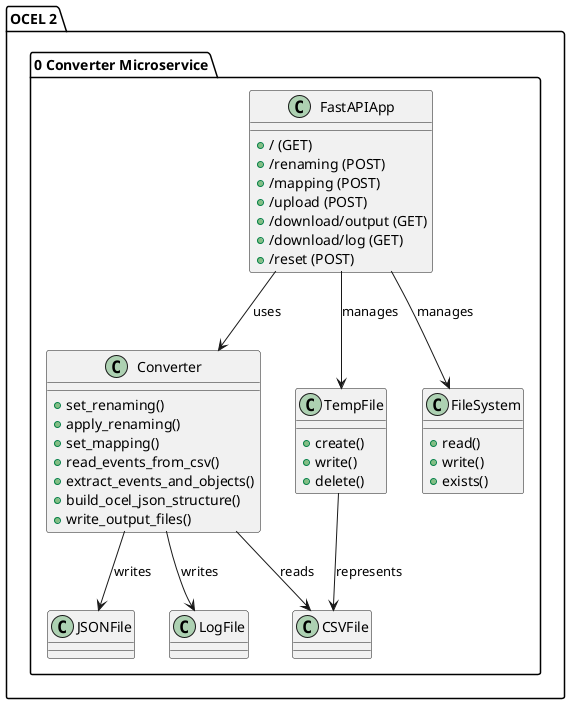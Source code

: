 @startuml

package "OCEL 2.0 Converter Microservice" {

    Class FastAPIApp {
        + / (GET)
        + /renaming (POST)
        + /mapping (POST)
        + /upload (POST)
        + /download/output (GET)
        + /download/log (GET)
        + /reset (POST)
    }

    Class Converter {
        + set_renaming()
        + apply_renaming()
        + set_mapping()
        + read_events_from_csv()
        + extract_events_and_objects()
        + build_ocel_json_structure()
        + write_output_files()
    }

    Class TempFile {
        + create()
        + write()
        + delete()
    }

    Class FileSystem {
        + read()
        + write()
        + exists()
    }

    Class CSVFile
    Class JSONFile
    Class LogFile

    FastAPIApp --> Converter : uses
    Converter --> CSVFile : reads
    Converter --> JSONFile : writes
    Converter --> LogFile : writes
    FastAPIApp --> TempFile : manages
    FastAPIApp --> FileSystem : manages
    TempFile --> CSVFile : represents

}

@enduml